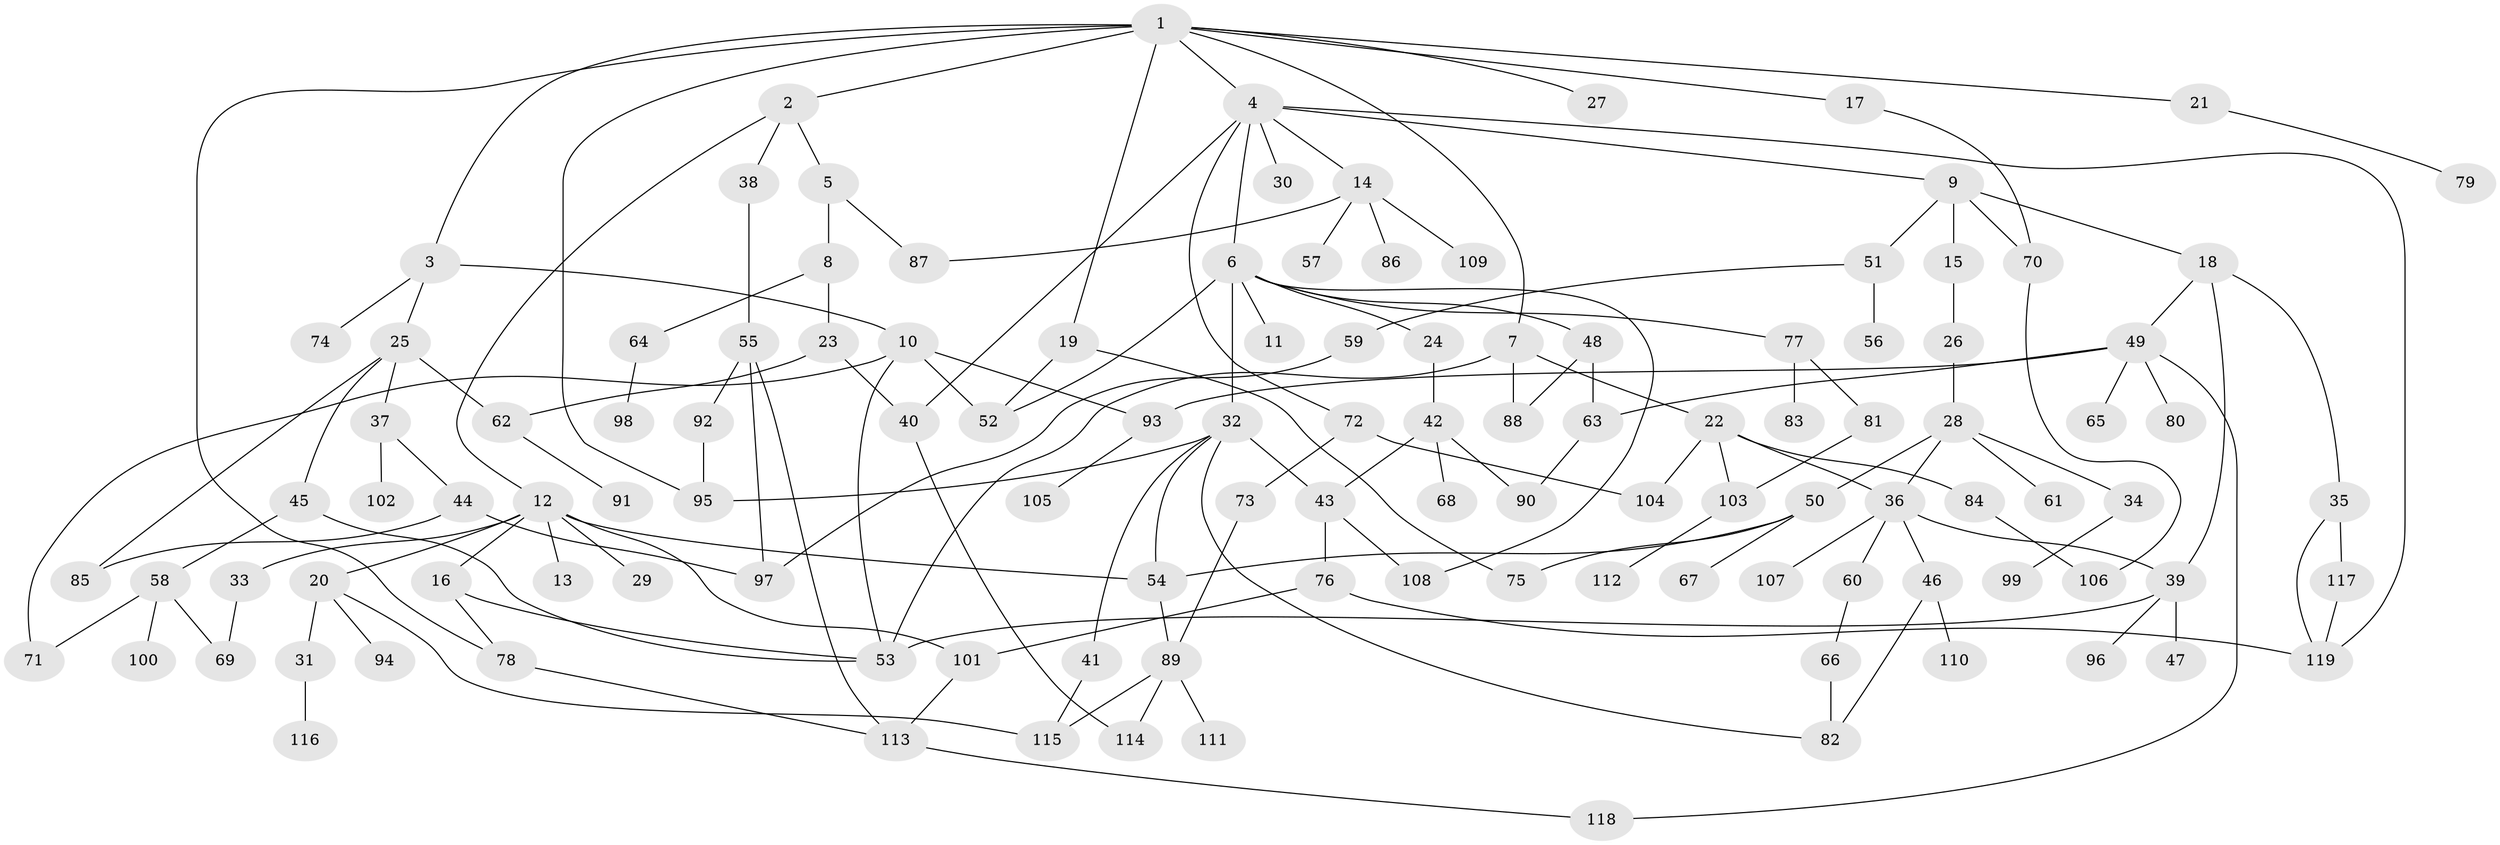 // coarse degree distribution, {9: 0.011764705882352941, 4: 0.12941176470588237, 3: 0.24705882352941178, 7: 0.03529411764705882, 5: 0.12941176470588237, 1: 0.18823529411764706, 2: 0.24705882352941178, 6: 0.011764705882352941}
// Generated by graph-tools (version 1.1) at 2025/48/03/04/25 22:48:37]
// undirected, 119 vertices, 163 edges
graph export_dot {
  node [color=gray90,style=filled];
  1;
  2;
  3;
  4;
  5;
  6;
  7;
  8;
  9;
  10;
  11;
  12;
  13;
  14;
  15;
  16;
  17;
  18;
  19;
  20;
  21;
  22;
  23;
  24;
  25;
  26;
  27;
  28;
  29;
  30;
  31;
  32;
  33;
  34;
  35;
  36;
  37;
  38;
  39;
  40;
  41;
  42;
  43;
  44;
  45;
  46;
  47;
  48;
  49;
  50;
  51;
  52;
  53;
  54;
  55;
  56;
  57;
  58;
  59;
  60;
  61;
  62;
  63;
  64;
  65;
  66;
  67;
  68;
  69;
  70;
  71;
  72;
  73;
  74;
  75;
  76;
  77;
  78;
  79;
  80;
  81;
  82;
  83;
  84;
  85;
  86;
  87;
  88;
  89;
  90;
  91;
  92;
  93;
  94;
  95;
  96;
  97;
  98;
  99;
  100;
  101;
  102;
  103;
  104;
  105;
  106;
  107;
  108;
  109;
  110;
  111;
  112;
  113;
  114;
  115;
  116;
  117;
  118;
  119;
  1 -- 2;
  1 -- 3;
  1 -- 4;
  1 -- 7;
  1 -- 17;
  1 -- 19;
  1 -- 21;
  1 -- 27;
  1 -- 95;
  1 -- 78;
  2 -- 5;
  2 -- 12;
  2 -- 38;
  3 -- 10;
  3 -- 25;
  3 -- 74;
  4 -- 6;
  4 -- 9;
  4 -- 14;
  4 -- 30;
  4 -- 40;
  4 -- 72;
  4 -- 119;
  5 -- 8;
  5 -- 87;
  6 -- 11;
  6 -- 24;
  6 -- 32;
  6 -- 48;
  6 -- 77;
  6 -- 108;
  6 -- 52;
  7 -- 22;
  7 -- 53;
  7 -- 88;
  8 -- 23;
  8 -- 64;
  9 -- 15;
  9 -- 18;
  9 -- 51;
  9 -- 70;
  10 -- 52;
  10 -- 71;
  10 -- 93;
  10 -- 53;
  12 -- 13;
  12 -- 16;
  12 -- 20;
  12 -- 29;
  12 -- 33;
  12 -- 54;
  12 -- 101;
  14 -- 57;
  14 -- 86;
  14 -- 87;
  14 -- 109;
  15 -- 26;
  16 -- 78;
  16 -- 53;
  17 -- 70;
  18 -- 35;
  18 -- 39;
  18 -- 49;
  19 -- 75;
  19 -- 52;
  20 -- 31;
  20 -- 94;
  20 -- 115;
  21 -- 79;
  22 -- 36;
  22 -- 84;
  22 -- 103;
  22 -- 104;
  23 -- 62;
  23 -- 40;
  24 -- 42;
  25 -- 37;
  25 -- 45;
  25 -- 85;
  25 -- 62;
  26 -- 28;
  28 -- 34;
  28 -- 50;
  28 -- 61;
  28 -- 36;
  31 -- 116;
  32 -- 41;
  32 -- 43;
  32 -- 95;
  32 -- 82;
  32 -- 54;
  33 -- 69;
  34 -- 99;
  35 -- 117;
  35 -- 119;
  36 -- 46;
  36 -- 60;
  36 -- 107;
  36 -- 39;
  37 -- 44;
  37 -- 102;
  38 -- 55;
  39 -- 47;
  39 -- 96;
  39 -- 53;
  40 -- 114;
  41 -- 115;
  42 -- 68;
  42 -- 43;
  42 -- 90;
  43 -- 76;
  43 -- 108;
  44 -- 97;
  44 -- 85;
  45 -- 53;
  45 -- 58;
  46 -- 110;
  46 -- 82;
  48 -- 63;
  48 -- 88;
  49 -- 65;
  49 -- 80;
  49 -- 93;
  49 -- 118;
  49 -- 63;
  50 -- 54;
  50 -- 67;
  50 -- 75;
  51 -- 56;
  51 -- 59;
  54 -- 89;
  55 -- 92;
  55 -- 113;
  55 -- 97;
  58 -- 100;
  58 -- 71;
  58 -- 69;
  59 -- 97;
  60 -- 66;
  62 -- 91;
  63 -- 90;
  64 -- 98;
  66 -- 82;
  70 -- 106;
  72 -- 73;
  72 -- 104;
  73 -- 89;
  76 -- 101;
  76 -- 119;
  77 -- 81;
  77 -- 83;
  78 -- 113;
  81 -- 103;
  84 -- 106;
  89 -- 111;
  89 -- 115;
  89 -- 114;
  92 -- 95;
  93 -- 105;
  101 -- 113;
  103 -- 112;
  113 -- 118;
  117 -- 119;
}
